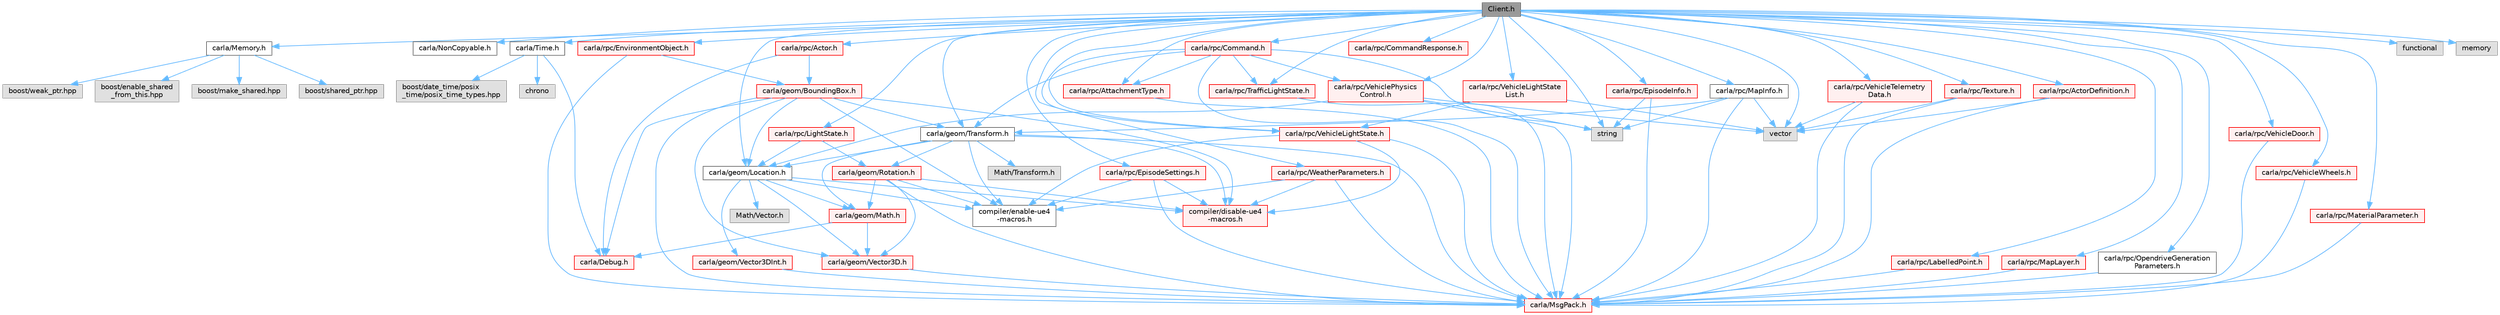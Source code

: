 digraph "Client.h"
{
 // INTERACTIVE_SVG=YES
 // LATEX_PDF_SIZE
  bgcolor="transparent";
  edge [fontname=Helvetica,fontsize=10,labelfontname=Helvetica,labelfontsize=10];
  node [fontname=Helvetica,fontsize=10,shape=box,height=0.2,width=0.4];
  Node1 [id="Node000001",label="Client.h",height=0.2,width=0.4,color="gray40", fillcolor="grey60", style="filled", fontcolor="black",tooltip=" "];
  Node1 -> Node2 [id="edge1_Node000001_Node000002",color="steelblue1",style="solid",tooltip=" "];
  Node2 [id="Node000002",label="carla/Memory.h",height=0.2,width=0.4,color="grey40", fillcolor="white", style="filled",URL="$de/d5c/Memory_8h.html",tooltip=" "];
  Node2 -> Node3 [id="edge2_Node000002_Node000003",color="steelblue1",style="solid",tooltip=" "];
  Node3 [id="Node000003",label="boost/enable_shared\l_from_this.hpp",height=0.2,width=0.4,color="grey60", fillcolor="#E0E0E0", style="filled",tooltip=" "];
  Node2 -> Node4 [id="edge3_Node000002_Node000004",color="steelblue1",style="solid",tooltip=" "];
  Node4 [id="Node000004",label="boost/make_shared.hpp",height=0.2,width=0.4,color="grey60", fillcolor="#E0E0E0", style="filled",tooltip=" "];
  Node2 -> Node5 [id="edge4_Node000002_Node000005",color="steelblue1",style="solid",tooltip=" "];
  Node5 [id="Node000005",label="boost/shared_ptr.hpp",height=0.2,width=0.4,color="grey60", fillcolor="#E0E0E0", style="filled",tooltip=" "];
  Node2 -> Node6 [id="edge5_Node000002_Node000006",color="steelblue1",style="solid",tooltip=" "];
  Node6 [id="Node000006",label="boost/weak_ptr.hpp",height=0.2,width=0.4,color="grey60", fillcolor="#E0E0E0", style="filled",tooltip=" "];
  Node1 -> Node7 [id="edge6_Node000001_Node000007",color="steelblue1",style="solid",tooltip=" "];
  Node7 [id="Node000007",label="carla/NonCopyable.h",height=0.2,width=0.4,color="grey40", fillcolor="white", style="filled",URL="$d4/dd8/LibCarla_2source_2carla_2NonCopyable_8h.html",tooltip=" "];
  Node1 -> Node8 [id="edge7_Node000001_Node000008",color="steelblue1",style="solid",tooltip=" "];
  Node8 [id="Node000008",label="carla/Time.h",height=0.2,width=0.4,color="grey40", fillcolor="white", style="filled",URL="$d2/d33/Time_8h.html",tooltip=" "];
  Node8 -> Node9 [id="edge8_Node000008_Node000009",color="steelblue1",style="solid",tooltip=" "];
  Node9 [id="Node000009",label="carla/Debug.h",height=0.2,width=0.4,color="red", fillcolor="#FFF0F0", style="filled",URL="$d4/deb/Debug_8h.html",tooltip=" "];
  Node8 -> Node13 [id="edge9_Node000008_Node000013",color="steelblue1",style="solid",tooltip=" "];
  Node13 [id="Node000013",label="boost/date_time/posix\l_time/posix_time_types.hpp",height=0.2,width=0.4,color="grey60", fillcolor="#E0E0E0", style="filled",tooltip=" "];
  Node8 -> Node14 [id="edge10_Node000008_Node000014",color="steelblue1",style="solid",tooltip=" "];
  Node14 [id="Node000014",label="chrono",height=0.2,width=0.4,color="grey60", fillcolor="#E0E0E0", style="filled",tooltip=" "];
  Node1 -> Node15 [id="edge11_Node000001_Node000015",color="steelblue1",style="solid",tooltip=" "];
  Node15 [id="Node000015",label="carla/geom/Transform.h",height=0.2,width=0.4,color="grey40", fillcolor="white", style="filled",URL="$de/d17/geom_2Transform_8h.html",tooltip=" "];
  Node15 -> Node16 [id="edge12_Node000015_Node000016",color="steelblue1",style="solid",tooltip=" "];
  Node16 [id="Node000016",label="carla/MsgPack.h",height=0.2,width=0.4,color="red", fillcolor="#FFF0F0", style="filled",URL="$d9/d6f/MsgPack_8h.html",tooltip=" "];
  Node15 -> Node27 [id="edge13_Node000015_Node000027",color="steelblue1",style="solid",tooltip=" "];
  Node27 [id="Node000027",label="carla/geom/Location.h",height=0.2,width=0.4,color="grey40", fillcolor="white", style="filled",URL="$d9/d8b/geom_2Location_8h.html",tooltip=" "];
  Node27 -> Node28 [id="edge14_Node000027_Node000028",color="steelblue1",style="solid",tooltip=" "];
  Node28 [id="Node000028",label="carla/geom/Vector3D.h",height=0.2,width=0.4,color="red", fillcolor="#FFF0F0", style="filled",URL="$de/d70/geom_2Vector3D_8h.html",tooltip=" "];
  Node28 -> Node16 [id="edge15_Node000028_Node000016",color="steelblue1",style="solid",tooltip=" "];
  Node27 -> Node30 [id="edge16_Node000027_Node000030",color="steelblue1",style="solid",tooltip=" "];
  Node30 [id="Node000030",label="carla/geom/Vector3DInt.h",height=0.2,width=0.4,color="red", fillcolor="#FFF0F0", style="filled",URL="$d1/da4/Vector3DInt_8h.html",tooltip=" "];
  Node30 -> Node16 [id="edge17_Node000030_Node000016",color="steelblue1",style="solid",tooltip=" "];
  Node27 -> Node31 [id="edge18_Node000027_Node000031",color="steelblue1",style="solid",tooltip=" "];
  Node31 [id="Node000031",label="carla/geom/Math.h",height=0.2,width=0.4,color="red", fillcolor="#FFF0F0", style="filled",URL="$db/d8a/Math_8h.html",tooltip=" "];
  Node31 -> Node9 [id="edge19_Node000031_Node000009",color="steelblue1",style="solid",tooltip=" "];
  Node31 -> Node28 [id="edge20_Node000031_Node000028",color="steelblue1",style="solid",tooltip=" "];
  Node27 -> Node33 [id="edge21_Node000027_Node000033",color="steelblue1",style="solid",tooltip=" "];
  Node33 [id="Node000033",label="compiler/enable-ue4\l-macros.h",height=0.2,width=0.4,color="grey40", fillcolor="white", style="filled",URL="$d9/da2/enable-ue4-macros_8h.html",tooltip=" "];
  Node27 -> Node34 [id="edge22_Node000027_Node000034",color="steelblue1",style="solid",tooltip=" "];
  Node34 [id="Node000034",label="Math/Vector.h",height=0.2,width=0.4,color="grey60", fillcolor="#E0E0E0", style="filled",tooltip=" "];
  Node27 -> Node35 [id="edge23_Node000027_Node000035",color="steelblue1",style="solid",tooltip=" "];
  Node35 [id="Node000035",label="compiler/disable-ue4\l-macros.h",height=0.2,width=0.4,color="red", fillcolor="#FFF0F0", style="filled",URL="$d2/d02/disable-ue4-macros_8h.html",tooltip=" "];
  Node15 -> Node31 [id="edge24_Node000015_Node000031",color="steelblue1",style="solid",tooltip=" "];
  Node15 -> Node40 [id="edge25_Node000015_Node000040",color="steelblue1",style="solid",tooltip=" "];
  Node40 [id="Node000040",label="carla/geom/Rotation.h",height=0.2,width=0.4,color="red", fillcolor="#FFF0F0", style="filled",URL="$d0/d8f/Rotation_8h.html",tooltip=" "];
  Node40 -> Node16 [id="edge26_Node000040_Node000016",color="steelblue1",style="solid",tooltip=" "];
  Node40 -> Node31 [id="edge27_Node000040_Node000031",color="steelblue1",style="solid",tooltip=" "];
  Node40 -> Node28 [id="edge28_Node000040_Node000028",color="steelblue1",style="solid",tooltip=" "];
  Node40 -> Node33 [id="edge29_Node000040_Node000033",color="steelblue1",style="solid",tooltip=" "];
  Node40 -> Node35 [id="edge30_Node000040_Node000035",color="steelblue1",style="solid",tooltip=" "];
  Node15 -> Node33 [id="edge31_Node000015_Node000033",color="steelblue1",style="solid",tooltip=" "];
  Node15 -> Node42 [id="edge32_Node000015_Node000042",color="steelblue1",style="solid",tooltip=" "];
  Node42 [id="Node000042",label="Math/Transform.h",height=0.2,width=0.4,color="grey60", fillcolor="#E0E0E0", style="filled",tooltip=" "];
  Node15 -> Node35 [id="edge33_Node000015_Node000035",color="steelblue1",style="solid",tooltip=" "];
  Node1 -> Node27 [id="edge34_Node000001_Node000027",color="steelblue1",style="solid",tooltip=" "];
  Node1 -> Node43 [id="edge35_Node000001_Node000043",color="steelblue1",style="solid",tooltip=" "];
  Node43 [id="Node000043",label="carla/rpc/Actor.h",height=0.2,width=0.4,color="red", fillcolor="#FFF0F0", style="filled",URL="$d8/d73/rpc_2Actor_8h.html",tooltip=" "];
  Node43 -> Node9 [id="edge36_Node000043_Node000009",color="steelblue1",style="solid",tooltip=" "];
  Node43 -> Node44 [id="edge37_Node000043_Node000044",color="steelblue1",style="solid",tooltip=" "];
  Node44 [id="Node000044",label="carla/geom/BoundingBox.h",height=0.2,width=0.4,color="red", fillcolor="#FFF0F0", style="filled",URL="$d2/dfe/LibCarla_2source_2carla_2geom_2BoundingBox_8h.html",tooltip=" "];
  Node44 -> Node9 [id="edge38_Node000044_Node000009",color="steelblue1",style="solid",tooltip=" "];
  Node44 -> Node16 [id="edge39_Node000044_Node000016",color="steelblue1",style="solid",tooltip=" "];
  Node44 -> Node15 [id="edge40_Node000044_Node000015",color="steelblue1",style="solid",tooltip=" "];
  Node44 -> Node27 [id="edge41_Node000044_Node000027",color="steelblue1",style="solid",tooltip=" "];
  Node44 -> Node28 [id="edge42_Node000044_Node000028",color="steelblue1",style="solid",tooltip=" "];
  Node44 -> Node33 [id="edge43_Node000044_Node000033",color="steelblue1",style="solid",tooltip=" "];
  Node44 -> Node35 [id="edge44_Node000044_Node000035",color="steelblue1",style="solid",tooltip=" "];
  Node1 -> Node61 [id="edge45_Node000001_Node000061",color="steelblue1",style="solid",tooltip=" "];
  Node61 [id="Node000061",label="carla/rpc/ActorDefinition.h",height=0.2,width=0.4,color="red", fillcolor="#FFF0F0", style="filled",URL="$d9/dd9/LibCarla_2source_2carla_2rpc_2ActorDefinition_8h.html",tooltip=" "];
  Node61 -> Node16 [id="edge46_Node000061_Node000016",color="steelblue1",style="solid",tooltip=" "];
  Node61 -> Node53 [id="edge47_Node000061_Node000053",color="steelblue1",style="solid",tooltip=" "];
  Node53 [id="Node000053",label="vector",height=0.2,width=0.4,color="grey60", fillcolor="#E0E0E0", style="filled",tooltip=" "];
  Node1 -> Node62 [id="edge48_Node000001_Node000062",color="steelblue1",style="solid",tooltip=" "];
  Node62 [id="Node000062",label="carla/rpc/AttachmentType.h",height=0.2,width=0.4,color="red", fillcolor="#FFF0F0", style="filled",URL="$d9/df7/AttachmentType_8h.html",tooltip=" "];
  Node62 -> Node16 [id="edge49_Node000062_Node000016",color="steelblue1",style="solid",tooltip=" "];
  Node1 -> Node63 [id="edge50_Node000001_Node000063",color="steelblue1",style="solid",tooltip=" "];
  Node63 [id="Node000063",label="carla/rpc/Command.h",height=0.2,width=0.4,color="red", fillcolor="#FFF0F0", style="filled",URL="$d1/d55/Command_8h.html",tooltip=" "];
  Node63 -> Node16 [id="edge51_Node000063_Node000016",color="steelblue1",style="solid",tooltip=" "];
  Node63 -> Node15 [id="edge52_Node000063_Node000015",color="steelblue1",style="solid",tooltip=" "];
  Node63 -> Node62 [id="edge53_Node000063_Node000062",color="steelblue1",style="solid",tooltip=" "];
  Node63 -> Node68 [id="edge54_Node000063_Node000068",color="steelblue1",style="solid",tooltip=" "];
  Node68 [id="Node000068",label="carla/rpc/TrafficLightState.h",height=0.2,width=0.4,color="red", fillcolor="#FFF0F0", style="filled",URL="$d1/d16/LibCarla_2source_2carla_2rpc_2TrafficLightState_8h.html",tooltip=" "];
  Node68 -> Node16 [id="edge55_Node000068_Node000016",color="steelblue1",style="solid",tooltip=" "];
  Node63 -> Node75 [id="edge56_Node000063_Node000075",color="steelblue1",style="solid",tooltip=" "];
  Node75 [id="Node000075",label="carla/rpc/VehiclePhysics\lControl.h",height=0.2,width=0.4,color="red", fillcolor="#FFF0F0", style="filled",URL="$d1/d8e/LibCarla_2source_2carla_2rpc_2VehiclePhysicsControl_8h.html",tooltip=" "];
  Node75 -> Node16 [id="edge57_Node000075_Node000016",color="steelblue1",style="solid",tooltip=" "];
  Node75 -> Node27 [id="edge58_Node000075_Node000027",color="steelblue1",style="solid",tooltip=" "];
  Node75 -> Node52 [id="edge59_Node000075_Node000052",color="steelblue1",style="solid",tooltip=" "];
  Node52 [id="Node000052",label="string",height=0.2,width=0.4,color="grey60", fillcolor="#E0E0E0", style="filled",tooltip=" "];
  Node75 -> Node53 [id="edge60_Node000075_Node000053",color="steelblue1",style="solid",tooltip=" "];
  Node63 -> Node83 [id="edge61_Node000063_Node000083",color="steelblue1",style="solid",tooltip=" "];
  Node83 [id="Node000083",label="carla/rpc/VehicleLightState.h",height=0.2,width=0.4,color="red", fillcolor="#FFF0F0", style="filled",URL="$d8/d64/LibCarla_2source_2carla_2rpc_2VehicleLightState_8h.html",tooltip=" "];
  Node83 -> Node16 [id="edge62_Node000083_Node000016",color="steelblue1",style="solid",tooltip=" "];
  Node83 -> Node33 [id="edge63_Node000083_Node000033",color="steelblue1",style="solid",tooltip=" "];
  Node83 -> Node35 [id="edge64_Node000083_Node000035",color="steelblue1",style="solid",tooltip=" "];
  Node63 -> Node52 [id="edge65_Node000063_Node000052",color="steelblue1",style="solid",tooltip=" "];
  Node1 -> Node89 [id="edge66_Node000001_Node000089",color="steelblue1",style="solid",tooltip=" "];
  Node89 [id="Node000089",label="carla/rpc/CommandResponse.h",height=0.2,width=0.4,color="red", fillcolor="#FFF0F0", style="filled",URL="$d8/dc1/CommandResponse_8h.html",tooltip=" "];
  Node1 -> Node91 [id="edge67_Node000001_Node000091",color="steelblue1",style="solid",tooltip=" "];
  Node91 [id="Node000091",label="carla/rpc/EnvironmentObject.h",height=0.2,width=0.4,color="red", fillcolor="#FFF0F0", style="filled",URL="$de/d10/LibCarla_2source_2carla_2rpc_2EnvironmentObject_8h.html",tooltip=" "];
  Node91 -> Node16 [id="edge68_Node000091_Node000016",color="steelblue1",style="solid",tooltip=" "];
  Node91 -> Node44 [id="edge69_Node000091_Node000044",color="steelblue1",style="solid",tooltip=" "];
  Node1 -> Node94 [id="edge70_Node000001_Node000094",color="steelblue1",style="solid",tooltip=" "];
  Node94 [id="Node000094",label="carla/rpc/EpisodeInfo.h",height=0.2,width=0.4,color="red", fillcolor="#FFF0F0", style="filled",URL="$d2/d1c/EpisodeInfo_8h.html",tooltip=" "];
  Node94 -> Node16 [id="edge71_Node000094_Node000016",color="steelblue1",style="solid",tooltip=" "];
  Node94 -> Node52 [id="edge72_Node000094_Node000052",color="steelblue1",style="solid",tooltip=" "];
  Node1 -> Node95 [id="edge73_Node000001_Node000095",color="steelblue1",style="solid",tooltip=" "];
  Node95 [id="Node000095",label="carla/rpc/EpisodeSettings.h",height=0.2,width=0.4,color="red", fillcolor="#FFF0F0", style="filled",URL="$db/df7/LibCarla_2source_2carla_2rpc_2EpisodeSettings_8h.html",tooltip=" "];
  Node95 -> Node16 [id="edge74_Node000095_Node000016",color="steelblue1",style="solid",tooltip=" "];
  Node95 -> Node33 [id="edge75_Node000095_Node000033",color="steelblue1",style="solid",tooltip=" "];
  Node95 -> Node35 [id="edge76_Node000095_Node000035",color="steelblue1",style="solid",tooltip=" "];
  Node1 -> Node98 [id="edge77_Node000001_Node000098",color="steelblue1",style="solid",tooltip=" "];
  Node98 [id="Node000098",label="carla/rpc/LabelledPoint.h",height=0.2,width=0.4,color="red", fillcolor="#FFF0F0", style="filled",URL="$d2/dd4/LabelledPoint_8h.html",tooltip=" "];
  Node98 -> Node16 [id="edge78_Node000098_Node000016",color="steelblue1",style="solid",tooltip=" "];
  Node1 -> Node100 [id="edge79_Node000001_Node000100",color="steelblue1",style="solid",tooltip=" "];
  Node100 [id="Node000100",label="carla/rpc/LightState.h",height=0.2,width=0.4,color="red", fillcolor="#FFF0F0", style="filled",URL="$d4/daf/rpc_2LightState_8h.html",tooltip=" "];
  Node100 -> Node27 [id="edge80_Node000100_Node000027",color="steelblue1",style="solid",tooltip=" "];
  Node100 -> Node40 [id="edge81_Node000100_Node000040",color="steelblue1",style="solid",tooltip=" "];
  Node1 -> Node103 [id="edge82_Node000001_Node000103",color="steelblue1",style="solid",tooltip=" "];
  Node103 [id="Node000103",label="carla/rpc/MapInfo.h",height=0.2,width=0.4,color="grey40", fillcolor="white", style="filled",URL="$d8/d5a/MapInfo_8h.html",tooltip=" "];
  Node103 -> Node16 [id="edge83_Node000103_Node000016",color="steelblue1",style="solid",tooltip=" "];
  Node103 -> Node15 [id="edge84_Node000103_Node000015",color="steelblue1",style="solid",tooltip=" "];
  Node103 -> Node52 [id="edge85_Node000103_Node000052",color="steelblue1",style="solid",tooltip=" "];
  Node103 -> Node53 [id="edge86_Node000103_Node000053",color="steelblue1",style="solid",tooltip=" "];
  Node1 -> Node104 [id="edge87_Node000001_Node000104",color="steelblue1",style="solid",tooltip=" "];
  Node104 [id="Node000104",label="carla/rpc/MapLayer.h",height=0.2,width=0.4,color="red", fillcolor="#FFF0F0", style="filled",URL="$d0/dc2/MapLayer_8h.html",tooltip=" "];
  Node104 -> Node16 [id="edge88_Node000104_Node000016",color="steelblue1",style="solid",tooltip=" "];
  Node1 -> Node105 [id="edge89_Node000001_Node000105",color="steelblue1",style="solid",tooltip=" "];
  Node105 [id="Node000105",label="carla/rpc/OpendriveGeneration\lParameters.h",height=0.2,width=0.4,color="grey40", fillcolor="white", style="filled",URL="$d9/d3b/OpendriveGenerationParameters_8h.html",tooltip=" "];
  Node105 -> Node16 [id="edge90_Node000105_Node000016",color="steelblue1",style="solid",tooltip=" "];
  Node1 -> Node68 [id="edge91_Node000001_Node000068",color="steelblue1",style="solid",tooltip=" "];
  Node1 -> Node106 [id="edge92_Node000001_Node000106",color="steelblue1",style="solid",tooltip=" "];
  Node106 [id="Node000106",label="carla/rpc/VehicleDoor.h",height=0.2,width=0.4,color="red", fillcolor="#FFF0F0", style="filled",URL="$da/dc3/VehicleDoor_8h.html",tooltip=" "];
  Node106 -> Node16 [id="edge93_Node000106_Node000016",color="steelblue1",style="solid",tooltip=" "];
  Node1 -> Node107 [id="edge94_Node000001_Node000107",color="steelblue1",style="solid",tooltip=" "];
  Node107 [id="Node000107",label="carla/rpc/VehicleLightState\lList.h",height=0.2,width=0.4,color="red", fillcolor="#FFF0F0", style="filled",URL="$d8/d09/VehicleLightStateList_8h.html",tooltip=" "];
  Node107 -> Node83 [id="edge95_Node000107_Node000083",color="steelblue1",style="solid",tooltip=" "];
  Node107 -> Node53 [id="edge96_Node000107_Node000053",color="steelblue1",style="solid",tooltip=" "];
  Node1 -> Node83 [id="edge97_Node000001_Node000083",color="steelblue1",style="solid",tooltip=" "];
  Node1 -> Node75 [id="edge98_Node000001_Node000075",color="steelblue1",style="solid",tooltip=" "];
  Node1 -> Node108 [id="edge99_Node000001_Node000108",color="steelblue1",style="solid",tooltip=" "];
  Node108 [id="Node000108",label="carla/rpc/VehicleTelemetry\lData.h",height=0.2,width=0.4,color="red", fillcolor="#FFF0F0", style="filled",URL="$d3/d90/LibCarla_2source_2carla_2rpc_2VehicleTelemetryData_8h.html",tooltip=" "];
  Node108 -> Node16 [id="edge100_Node000108_Node000016",color="steelblue1",style="solid",tooltip=" "];
  Node108 -> Node53 [id="edge101_Node000108_Node000053",color="steelblue1",style="solid",tooltip=" "];
  Node1 -> Node110 [id="edge102_Node000001_Node000110",color="steelblue1",style="solid",tooltip=" "];
  Node110 [id="Node000110",label="carla/rpc/VehicleWheels.h",height=0.2,width=0.4,color="red", fillcolor="#FFF0F0", style="filled",URL="$d2/d02/VehicleWheels_8h.html",tooltip=" "];
  Node110 -> Node16 [id="edge103_Node000110_Node000016",color="steelblue1",style="solid",tooltip=" "];
  Node1 -> Node111 [id="edge104_Node000001_Node000111",color="steelblue1",style="solid",tooltip=" "];
  Node111 [id="Node000111",label="carla/rpc/WeatherParameters.h",height=0.2,width=0.4,color="red", fillcolor="#FFF0F0", style="filled",URL="$da/d0c/LibCarla_2source_2carla_2rpc_2WeatherParameters_8h.html",tooltip=" "];
  Node111 -> Node16 [id="edge105_Node000111_Node000016",color="steelblue1",style="solid",tooltip=" "];
  Node111 -> Node33 [id="edge106_Node000111_Node000033",color="steelblue1",style="solid",tooltip=" "];
  Node111 -> Node35 [id="edge107_Node000111_Node000035",color="steelblue1",style="solid",tooltip=" "];
  Node1 -> Node114 [id="edge108_Node000001_Node000114",color="steelblue1",style="solid",tooltip=" "];
  Node114 [id="Node000114",label="carla/rpc/Texture.h",height=0.2,width=0.4,color="red", fillcolor="#FFF0F0", style="filled",URL="$d9/dbf/Texture_8h.html",tooltip=" "];
  Node114 -> Node16 [id="edge109_Node000114_Node000016",color="steelblue1",style="solid",tooltip=" "];
  Node114 -> Node53 [id="edge110_Node000114_Node000053",color="steelblue1",style="solid",tooltip=" "];
  Node1 -> Node117 [id="edge111_Node000001_Node000117",color="steelblue1",style="solid",tooltip=" "];
  Node117 [id="Node000117",label="carla/rpc/MaterialParameter.h",height=0.2,width=0.4,color="red", fillcolor="#FFF0F0", style="filled",URL="$d7/d10/MaterialParameter_8h.html",tooltip=" "];
  Node117 -> Node16 [id="edge112_Node000117_Node000016",color="steelblue1",style="solid",tooltip=" "];
  Node1 -> Node118 [id="edge113_Node000001_Node000118",color="steelblue1",style="solid",tooltip=" "];
  Node118 [id="Node000118",label="functional",height=0.2,width=0.4,color="grey60", fillcolor="#E0E0E0", style="filled",tooltip=" "];
  Node1 -> Node24 [id="edge114_Node000001_Node000024",color="steelblue1",style="solid",tooltip=" "];
  Node24 [id="Node000024",label="memory",height=0.2,width=0.4,color="grey60", fillcolor="#E0E0E0", style="filled",tooltip=" "];
  Node1 -> Node52 [id="edge115_Node000001_Node000052",color="steelblue1",style="solid",tooltip=" "];
  Node1 -> Node53 [id="edge116_Node000001_Node000053",color="steelblue1",style="solid",tooltip=" "];
}
